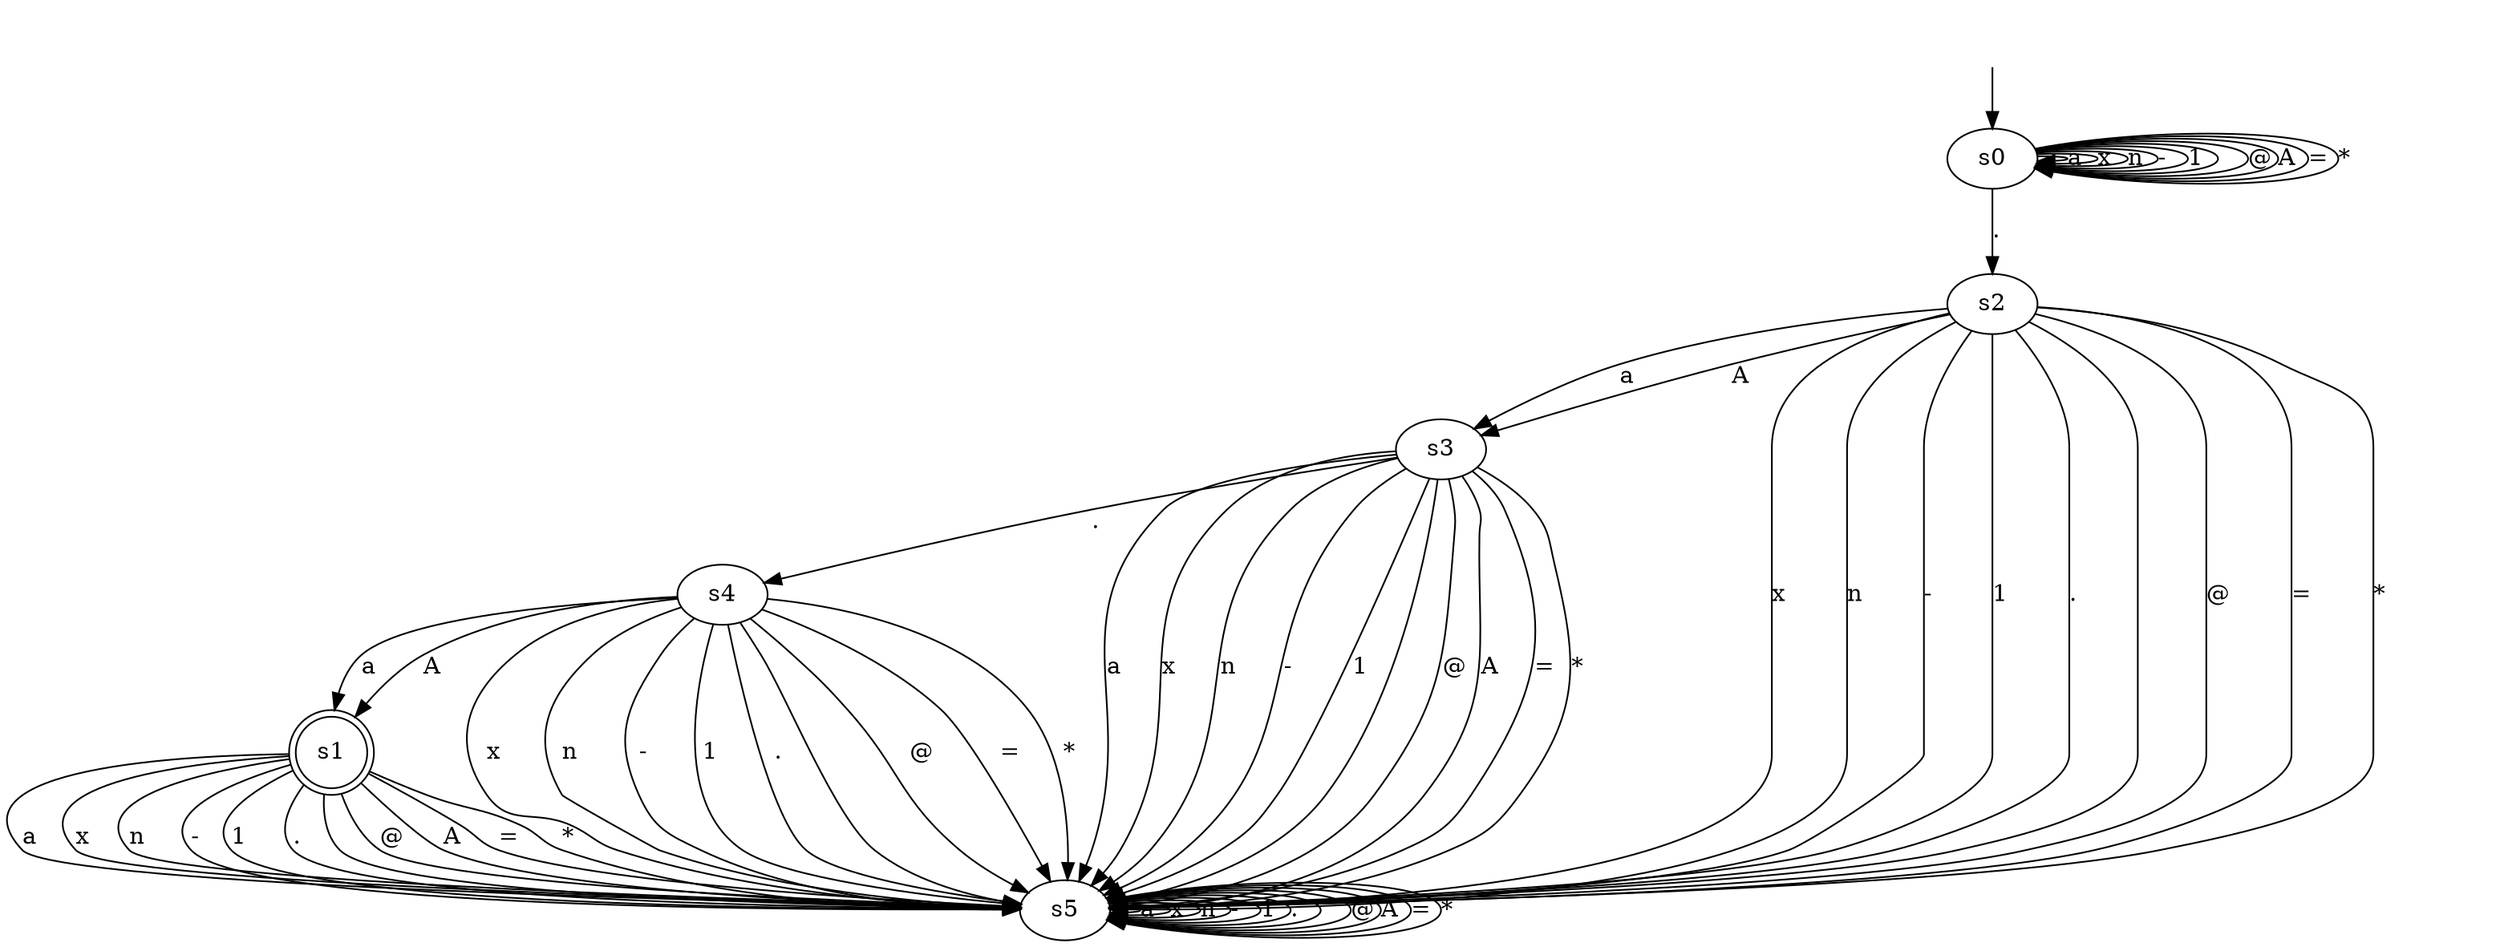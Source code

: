 digraph learned_model {
s0 [label="s0"];
s1 [label="s1", shape=doublecircle];
s2 [label="s2"];
s3 [label="s3"];
s4 [label="s4"];
s5 [label="s5"];
s0 -> s0  [label="a"];
s0 -> s0  [label="x"];
s0 -> s0  [label="n"];
s0 -> s0  [label="-"];
s0 -> s0  [label="1"];
s0 -> s2  [label="."];
s0 -> s0  [label=" "];
s0 -> s0  [label="@"];
s0 -> s0  [label="A"];
s0 -> s0  [label="="];
s0 -> s0  [label="*"];
s1 -> s5  [label="a"];
s1 -> s5  [label="x"];
s1 -> s5  [label="n"];
s1 -> s5  [label="-"];
s1 -> s5  [label="1"];
s1 -> s5  [label="."];
s1 -> s5  [label=" "];
s1 -> s5  [label="@"];
s1 -> s5  [label="A"];
s1 -> s5  [label="="];
s1 -> s5  [label="*"];
s2 -> s3  [label="a"];
s2 -> s5  [label="x"];
s2 -> s5  [label="n"];
s2 -> s5  [label="-"];
s2 -> s5  [label="1"];
s2 -> s5  [label="."];
s2 -> s5  [label=" "];
s2 -> s5  [label="@"];
s2 -> s3  [label="A"];
s2 -> s5  [label="="];
s2 -> s5  [label="*"];
s3 -> s5  [label="a"];
s3 -> s5  [label="x"];
s3 -> s5  [label="n"];
s3 -> s5  [label="-"];
s3 -> s5  [label="1"];
s3 -> s4  [label="."];
s3 -> s5  [label=" "];
s3 -> s5  [label="@"];
s3 -> s5  [label="A"];
s3 -> s5  [label="="];
s3 -> s5  [label="*"];
s4 -> s1  [label="a"];
s4 -> s5  [label="x"];
s4 -> s5  [label="n"];
s4 -> s5  [label="-"];
s4 -> s5  [label="1"];
s4 -> s5  [label="."];
s4 -> s5  [label=" "];
s4 -> s5  [label="@"];
s4 -> s1  [label="A"];
s4 -> s5  [label="="];
s4 -> s5  [label="*"];
s5 -> s5  [label="a"];
s5 -> s5  [label="x"];
s5 -> s5  [label="n"];
s5 -> s5  [label="-"];
s5 -> s5  [label="1"];
s5 -> s5  [label="."];
s5 -> s5  [label=" "];
s5 -> s5  [label="@"];
s5 -> s5  [label="A"];
s5 -> s5  [label="="];
s5 -> s5  [label="*"];
__start0 [label="", shape=none];
__start0 -> s0  [label=""];
}
